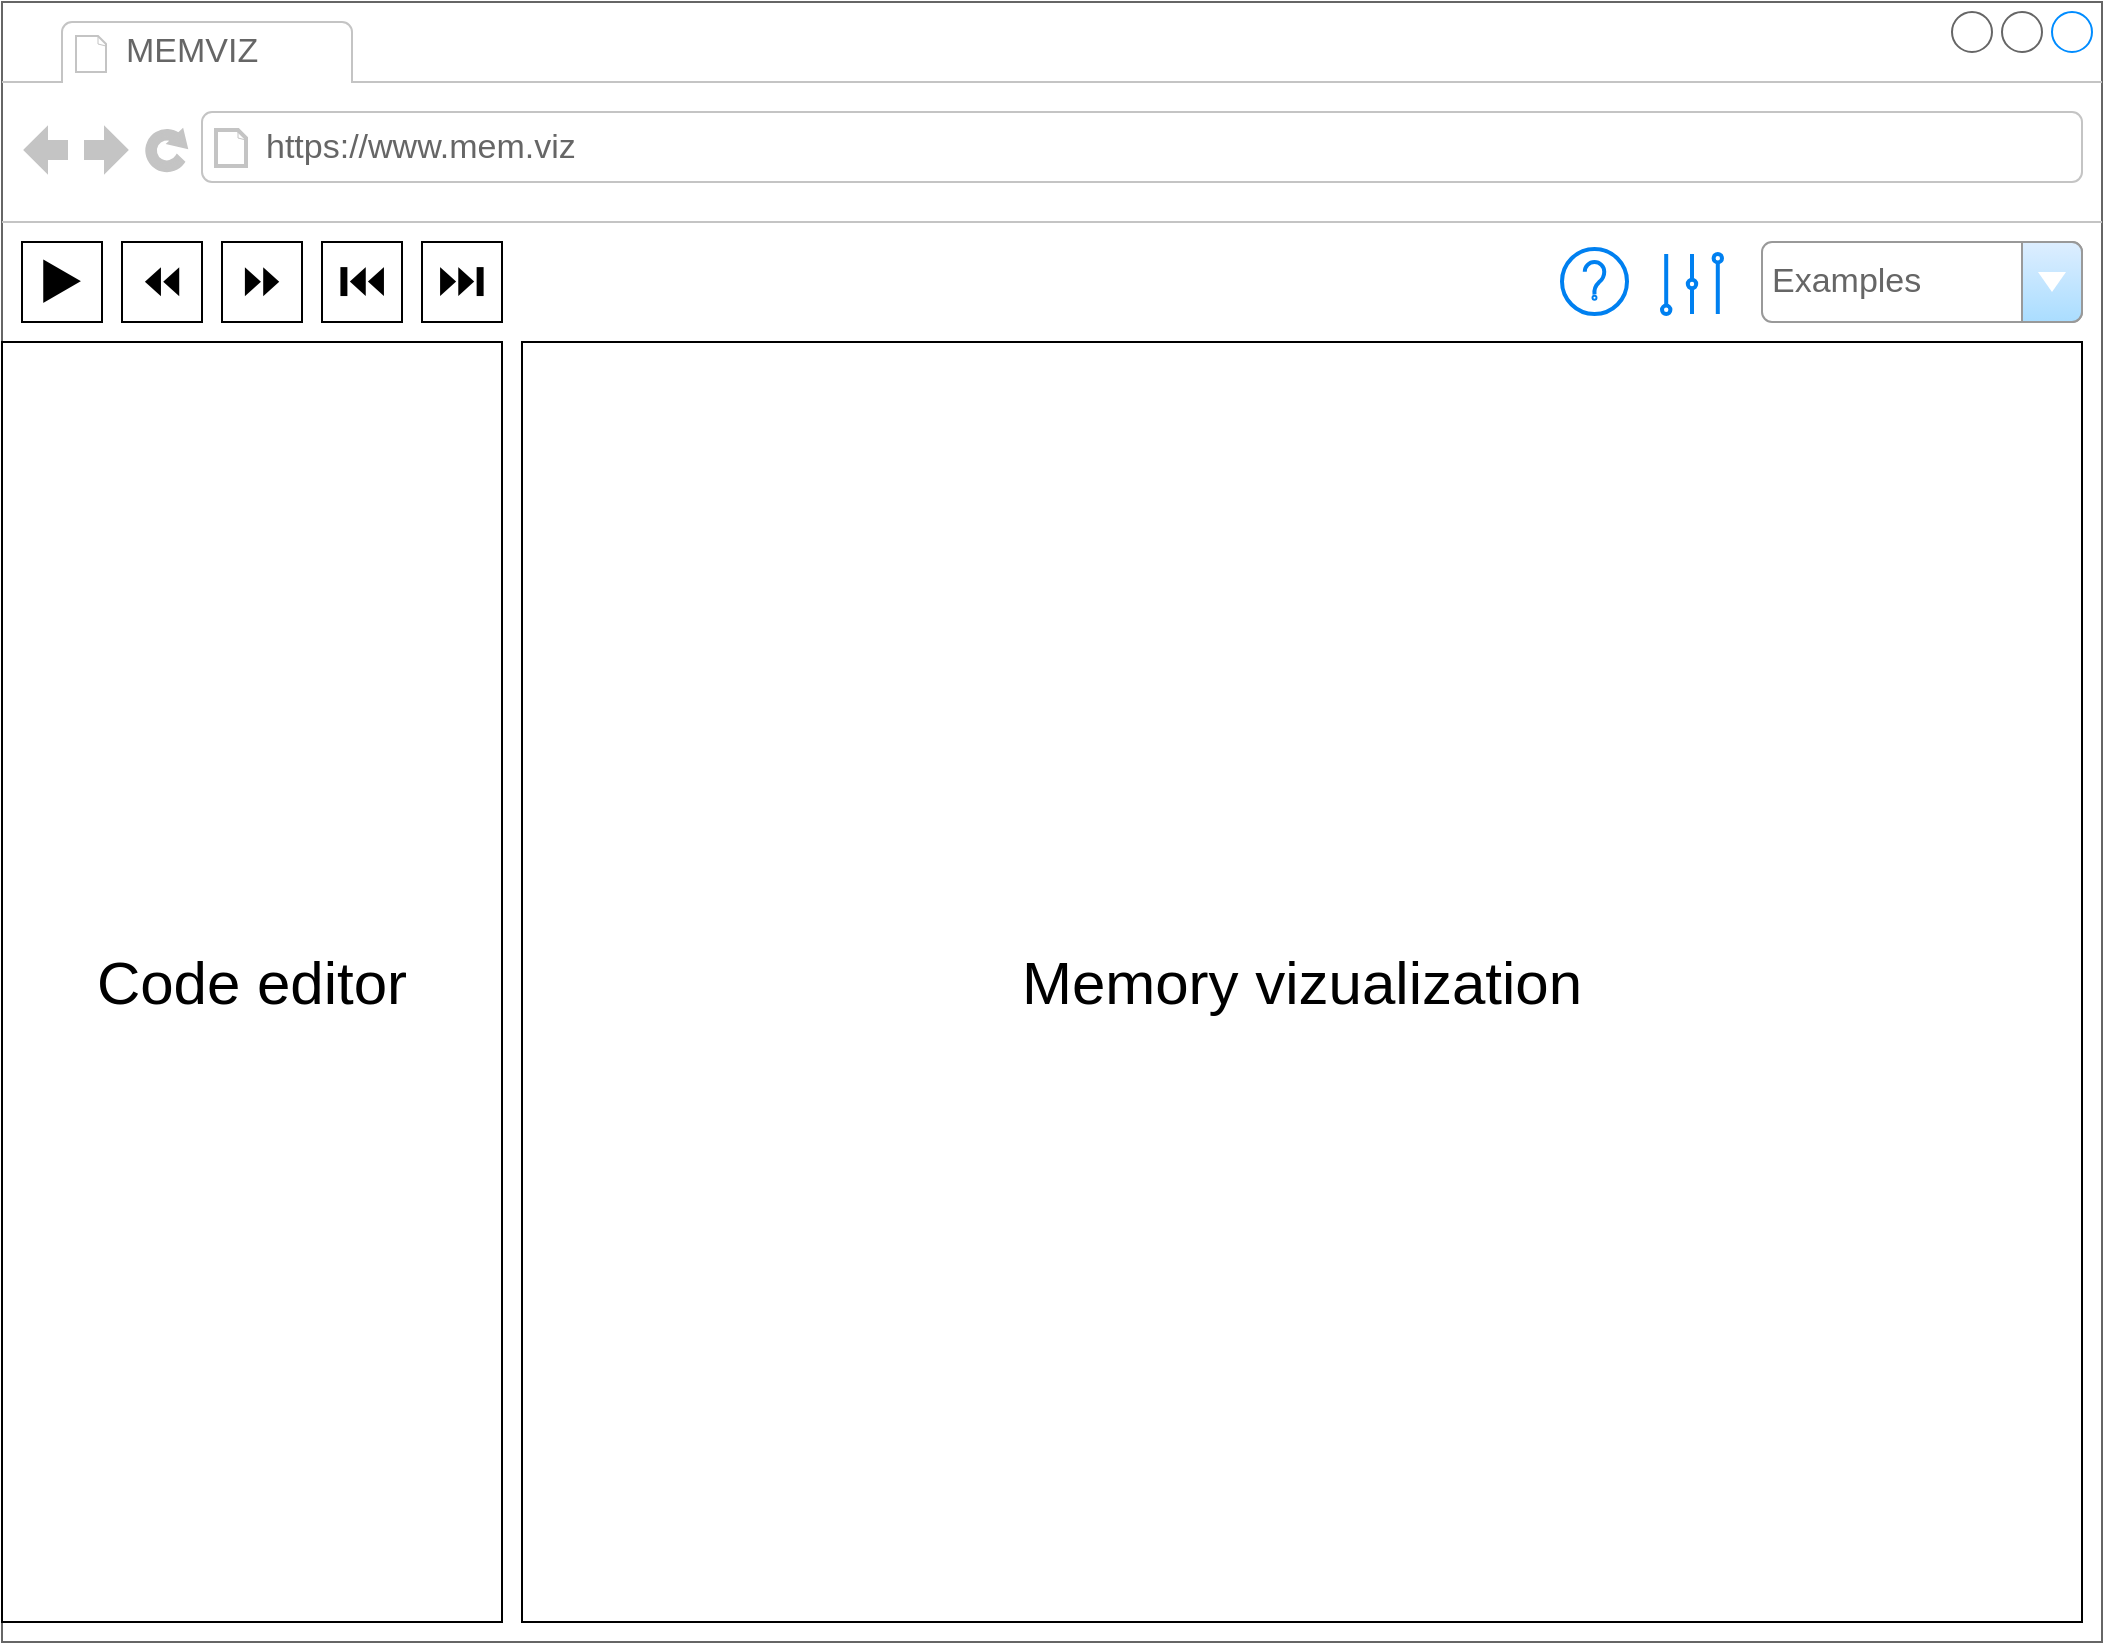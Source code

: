 <mxfile version="24.5.3" type="device">
  <diagram name="Page-1" id="2cc2dc42-3aac-f2a9-1cec-7a8b7cbee084">
    <mxGraphModel dx="1434" dy="843" grid="1" gridSize="10" guides="1" tooltips="1" connect="1" arrows="1" fold="1" page="1" pageScale="1" pageWidth="1100" pageHeight="850" background="none" math="0" shadow="0">
      <root>
        <mxCell id="0" />
        <mxCell id="1" parent="0" />
        <mxCell id="7026571954dc6520-1" value="" style="strokeWidth=1;shadow=0;dashed=0;align=center;html=1;shape=mxgraph.mockup.containers.browserWindow;rSize=0;strokeColor=#666666;mainText=,;recursiveResize=0;rounded=0;labelBackgroundColor=none;fontFamily=Verdana;fontSize=12" parent="1" vertex="1">
          <mxGeometry x="110" y="15" width="1050" height="820" as="geometry" />
        </mxCell>
        <mxCell id="7026571954dc6520-2" value="MEMVIZ" style="strokeWidth=1;shadow=0;dashed=0;align=center;html=1;shape=mxgraph.mockup.containers.anchor;fontSize=17;fontColor=#666666;align=left;" parent="7026571954dc6520-1" vertex="1">
          <mxGeometry x="60" y="12" width="110" height="26" as="geometry" />
        </mxCell>
        <mxCell id="7026571954dc6520-3" value="https://www.mem.viz" style="strokeWidth=1;shadow=0;dashed=0;align=center;html=1;shape=mxgraph.mockup.containers.anchor;rSize=0;fontSize=17;fontColor=#666666;align=left;" parent="7026571954dc6520-1" vertex="1">
          <mxGeometry x="130" y="60" width="250" height="26" as="geometry" />
        </mxCell>
        <mxCell id="PhWCfHcbl1yD6pP4gzPZ-5" value="Examples" style="strokeWidth=1;shadow=0;dashed=0;align=center;html=1;shape=mxgraph.mockup.forms.comboBox;strokeColor=#999999;fillColor=#ddeeff;align=left;fillColor2=#aaddff;mainText=;fontColor=#666666;fontSize=17;spacingLeft=3;" parent="7026571954dc6520-1" vertex="1">
          <mxGeometry x="880" y="120" width="160" height="40" as="geometry" />
        </mxCell>
        <mxCell id="PhWCfHcbl1yD6pP4gzPZ-14" value="&lt;font style=&quot;font-size: 27px;&quot;&gt;▶️&lt;/font&gt;" style="rounded=0;whiteSpace=wrap;html=1;strokeColor=default;" parent="7026571954dc6520-1" vertex="1">
          <mxGeometry x="10" y="120" width="40" height="40" as="geometry" />
        </mxCell>
        <mxCell id="PhWCfHcbl1yD6pP4gzPZ-15" value="&lt;font style=&quot;font-size: 27px;&quot;&gt;⏮️&lt;/font&gt;" style="rounded=0;whiteSpace=wrap;html=1;strokeColor=default;" parent="7026571954dc6520-1" vertex="1">
          <mxGeometry x="160" y="120" width="40" height="40" as="geometry" />
        </mxCell>
        <mxCell id="PhWCfHcbl1yD6pP4gzPZ-24" value="&lt;font style=&quot;font-size: 27px;&quot;&gt;⏭️&lt;/font&gt;" style="rounded=0;whiteSpace=wrap;html=1;strokeColor=default;" parent="7026571954dc6520-1" vertex="1">
          <mxGeometry x="210" y="120" width="40" height="40" as="geometry" />
        </mxCell>
        <mxCell id="PhWCfHcbl1yD6pP4gzPZ-26" value="&lt;font style=&quot;font-size: 27px;&quot;&gt;⏩&lt;/font&gt;" style="rounded=0;whiteSpace=wrap;html=1;strokeColor=default;" parent="7026571954dc6520-1" vertex="1">
          <mxGeometry x="110" y="120" width="40" height="40" as="geometry" />
        </mxCell>
        <mxCell id="PhWCfHcbl1yD6pP4gzPZ-25" value="&lt;font style=&quot;font-size: 27px;&quot;&gt;⏪&lt;/font&gt;" style="rounded=0;whiteSpace=wrap;html=1;strokeColor=default;" parent="7026571954dc6520-1" vertex="1">
          <mxGeometry x="60" y="120" width="40" height="40" as="geometry" />
        </mxCell>
        <mxCell id="PhWCfHcbl1yD6pP4gzPZ-27" value="&lt;font style=&quot;font-size: 30px;&quot;&gt;Code editor&lt;/font&gt;" style="rounded=0;whiteSpace=wrap;html=1;align=center;" parent="7026571954dc6520-1" vertex="1">
          <mxGeometry y="170" width="250" height="640" as="geometry" />
        </mxCell>
        <mxCell id="PhWCfHcbl1yD6pP4gzPZ-28" value="&lt;font style=&quot;font-size: 30px;&quot;&gt;Memory vizualization&lt;/font&gt;" style="rounded=0;whiteSpace=wrap;html=1;" parent="7026571954dc6520-1" vertex="1">
          <mxGeometry x="260" y="170" width="780" height="640" as="geometry" />
        </mxCell>
        <mxCell id="PhWCfHcbl1yD6pP4gzPZ-29" value="" style="html=1;verticalLabelPosition=bottom;align=center;labelBackgroundColor=#ffffff;verticalAlign=top;strokeWidth=2;strokeColor=#0080F0;shadow=0;dashed=0;shape=mxgraph.ios7.icons.help;" parent="7026571954dc6520-1" vertex="1">
          <mxGeometry x="780" y="123.5" width="32.5" height="32.5" as="geometry" />
        </mxCell>
        <mxCell id="PhWCfHcbl1yD6pP4gzPZ-30" value="" style="html=1;verticalLabelPosition=bottom;align=center;labelBackgroundColor=#ffffff;verticalAlign=top;strokeWidth=2;strokeColor=#0080F0;shadow=0;dashed=0;shape=mxgraph.ios7.icons.volume;pointerEvents=1" parent="7026571954dc6520-1" vertex="1">
          <mxGeometry x="830" y="126" width="30" height="30" as="geometry" />
        </mxCell>
      </root>
    </mxGraphModel>
  </diagram>
</mxfile>
